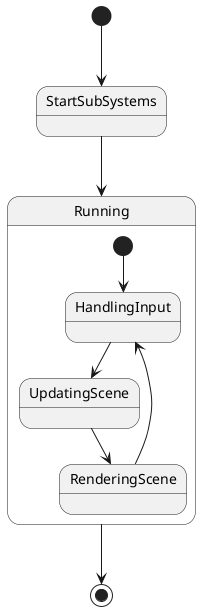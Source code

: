 @startuml

state Running {
    [*] --> HandlingInput
    HandlingInput --> UpdatingScene
    UpdatingScene --> RenderingScene

    RenderingScene --> HandlingInput
}
[*] --> StartSubSystems
StartSubSystems --> Running

Running --> [*]

@enduml